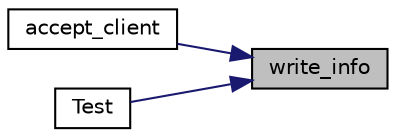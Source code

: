 digraph "write_info"
{
 // LATEX_PDF_SIZE
  edge [fontname="Helvetica",fontsize="10",labelfontname="Helvetica",labelfontsize="10"];
  node [fontname="Helvetica",fontsize="10",shape=record];
  rankdir="RL";
  Node1 [label="write_info",height=0.2,width=0.4,color="black", fillcolor="grey75", style="filled", fontcolor="black",tooltip="Log an info message."];
  Node1 -> Node2 [dir="back",color="midnightblue",fontsize="10",style="solid",fontname="Helvetica"];
  Node2 [label="accept_client",height=0.2,width=0.4,color="black", fillcolor="white", style="filled",URL="$epoll__handler_8c.html#a2ce9f59acdc6ec21207b19376448105c",tooltip="Accept a new client."];
  Node1 -> Node3 [dir="back",color="midnightblue",fontsize="10",style="solid",fontname="Helvetica"];
  Node3 [label="Test",height=0.2,width=0.4,color="black", fillcolor="white", style="filled",URL="$logger__test_8c.html#a9fe844aa8919e1344c5a980dc307703b",tooltip=" "];
}
